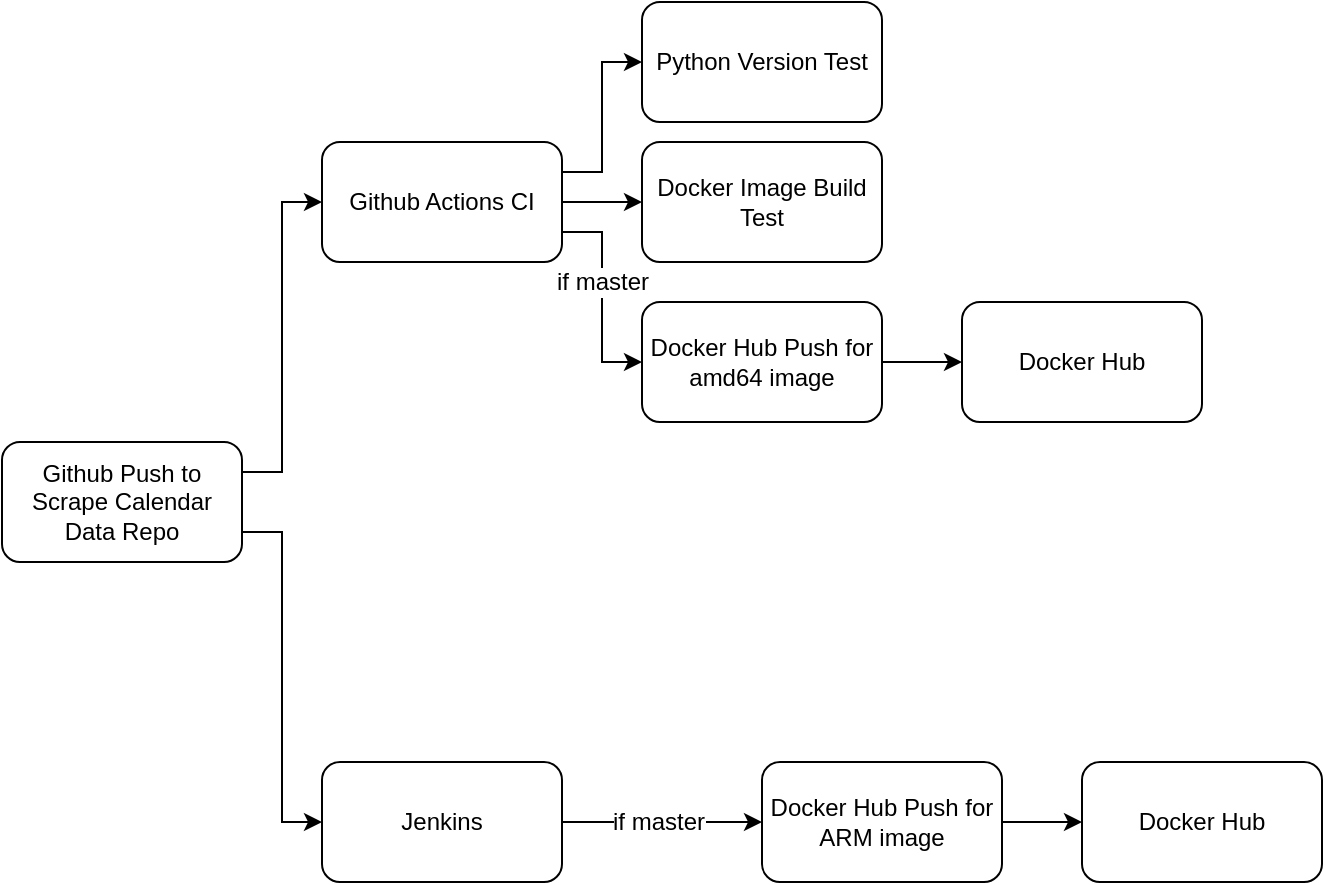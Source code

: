 <mxfile version="12.0.2" type="github" pages="1"><diagram id="hV2eZdG-dOxxFEWRvf4l" name="Scrape Calendar Data"><mxGraphModel dx="932" dy="551" grid="1" gridSize="10" guides="1" tooltips="1" connect="1" arrows="1" fold="1" page="1" pageScale="1" pageWidth="827" pageHeight="1169" math="0" shadow="0"><root><mxCell id="0"/><mxCell id="1" parent="0"/><mxCell id="pzThPpUQpizj-MjNcokq-4" style="edgeStyle=orthogonalEdgeStyle;rounded=0;orthogonalLoop=1;jettySize=auto;html=1;exitX=1;exitY=0.25;exitDx=0;exitDy=0;entryX=0;entryY=0.5;entryDx=0;entryDy=0;" edge="1" parent="1" source="pzThPpUQpizj-MjNcokq-1" target="pzThPpUQpizj-MjNcokq-2"><mxGeometry relative="1" as="geometry"/></mxCell><mxCell id="pzThPpUQpizj-MjNcokq-24" style="edgeStyle=orthogonalEdgeStyle;rounded=0;orthogonalLoop=1;jettySize=auto;html=1;exitX=1;exitY=0.75;exitDx=0;exitDy=0;entryX=0;entryY=0.5;entryDx=0;entryDy=0;" edge="1" parent="1" source="pzThPpUQpizj-MjNcokq-1" target="pzThPpUQpizj-MjNcokq-23"><mxGeometry relative="1" as="geometry"/></mxCell><mxCell id="pzThPpUQpizj-MjNcokq-1" value="Github Push to Scrape Calendar Data Repo" style="rounded=1;whiteSpace=wrap;html=1;" vertex="1" parent="1"><mxGeometry x="40" y="240" width="120" height="60" as="geometry"/></mxCell><mxCell id="pzThPpUQpizj-MjNcokq-9" style="edgeStyle=orthogonalEdgeStyle;rounded=0;orthogonalLoop=1;jettySize=auto;html=1;exitX=1;exitY=0.25;exitDx=0;exitDy=0;entryX=0;entryY=0.5;entryDx=0;entryDy=0;" edge="1" parent="1" source="pzThPpUQpizj-MjNcokq-2" target="pzThPpUQpizj-MjNcokq-6"><mxGeometry relative="1" as="geometry"/></mxCell><mxCell id="pzThPpUQpizj-MjNcokq-10" style="edgeStyle=orthogonalEdgeStyle;rounded=0;orthogonalLoop=1;jettySize=auto;html=1;exitX=1;exitY=0.5;exitDx=0;exitDy=0;entryX=0;entryY=0.5;entryDx=0;entryDy=0;" edge="1" parent="1" source="pzThPpUQpizj-MjNcokq-2" target="pzThPpUQpizj-MjNcokq-7"><mxGeometry relative="1" as="geometry"/></mxCell><mxCell id="pzThPpUQpizj-MjNcokq-17" style="edgeStyle=orthogonalEdgeStyle;rounded=0;orthogonalLoop=1;jettySize=auto;html=1;exitX=1;exitY=0.75;exitDx=0;exitDy=0;entryX=0;entryY=0.5;entryDx=0;entryDy=0;" edge="1" parent="1" source="pzThPpUQpizj-MjNcokq-2" target="pzThPpUQpizj-MjNcokq-16"><mxGeometry relative="1" as="geometry"/></mxCell><mxCell id="pzThPpUQpizj-MjNcokq-18" value="if master" style="text;html=1;resizable=0;points=[];align=center;verticalAlign=middle;labelBackgroundColor=#ffffff;" vertex="1" connectable="0" parent="pzThPpUQpizj-MjNcokq-17"><mxGeometry x="0.347" relative="1" as="geometry"><mxPoint y="-26" as="offset"/></mxGeometry></mxCell><mxCell id="pzThPpUQpizj-MjNcokq-2" value="Github Actions CI" style="rounded=1;whiteSpace=wrap;html=1;" vertex="1" parent="1"><mxGeometry x="200" y="90" width="120" height="60" as="geometry"/></mxCell><mxCell id="pzThPpUQpizj-MjNcokq-6" value="Python Version Test" style="rounded=1;whiteSpace=wrap;html=1;" vertex="1" parent="1"><mxGeometry x="360" y="20" width="120" height="60" as="geometry"/></mxCell><mxCell id="pzThPpUQpizj-MjNcokq-7" value="Docker Image Build Test" style="rounded=1;whiteSpace=wrap;html=1;" vertex="1" parent="1"><mxGeometry x="360" y="90" width="120" height="60" as="geometry"/></mxCell><mxCell id="pzThPpUQpizj-MjNcokq-20" style="edgeStyle=orthogonalEdgeStyle;rounded=0;orthogonalLoop=1;jettySize=auto;html=1;exitX=1;exitY=0.5;exitDx=0;exitDy=0;entryX=0;entryY=0.5;entryDx=0;entryDy=0;" edge="1" parent="1" source="pzThPpUQpizj-MjNcokq-16" target="pzThPpUQpizj-MjNcokq-19"><mxGeometry relative="1" as="geometry"/></mxCell><mxCell id="pzThPpUQpizj-MjNcokq-16" value="Docker Hub Push for amd64 image" style="rounded=1;whiteSpace=wrap;html=1;" vertex="1" parent="1"><mxGeometry x="360" y="170" width="120" height="60" as="geometry"/></mxCell><mxCell id="pzThPpUQpizj-MjNcokq-19" value="Docker Hub" style="rounded=1;whiteSpace=wrap;html=1;" vertex="1" parent="1"><mxGeometry x="520" y="170" width="120" height="60" as="geometry"/></mxCell><mxCell id="pzThPpUQpizj-MjNcokq-26" style="edgeStyle=orthogonalEdgeStyle;rounded=0;orthogonalLoop=1;jettySize=auto;html=1;exitX=1;exitY=0.5;exitDx=0;exitDy=0;entryX=0;entryY=0.5;entryDx=0;entryDy=0;" edge="1" parent="1" source="pzThPpUQpizj-MjNcokq-23" target="pzThPpUQpizj-MjNcokq-25"><mxGeometry relative="1" as="geometry"/></mxCell><mxCell id="pzThPpUQpizj-MjNcokq-27" value="if master" style="text;html=1;resizable=0;points=[];align=center;verticalAlign=middle;labelBackgroundColor=#ffffff;" vertex="1" connectable="0" parent="pzThPpUQpizj-MjNcokq-26"><mxGeometry x="-0.05" relative="1" as="geometry"><mxPoint as="offset"/></mxGeometry></mxCell><mxCell id="pzThPpUQpizj-MjNcokq-23" value="Jenkins" style="rounded=1;whiteSpace=wrap;html=1;" vertex="1" parent="1"><mxGeometry x="200" y="400" width="120" height="60" as="geometry"/></mxCell><mxCell id="pzThPpUQpizj-MjNcokq-32" value="" style="edgeStyle=orthogonalEdgeStyle;rounded=0;orthogonalLoop=1;jettySize=auto;html=1;" edge="1" parent="1" source="pzThPpUQpizj-MjNcokq-25" target="pzThPpUQpizj-MjNcokq-31"><mxGeometry relative="1" as="geometry"/></mxCell><mxCell id="pzThPpUQpizj-MjNcokq-25" value="Docker Hub Push for ARM image" style="rounded=1;whiteSpace=wrap;html=1;" vertex="1" parent="1"><mxGeometry x="420" y="400" width="120" height="60" as="geometry"/></mxCell><mxCell id="pzThPpUQpizj-MjNcokq-31" value="Docker Hub" style="rounded=1;whiteSpace=wrap;html=1;" vertex="1" parent="1"><mxGeometry x="580" y="400" width="120" height="60" as="geometry"/></mxCell></root></mxGraphModel></diagram></mxfile>
